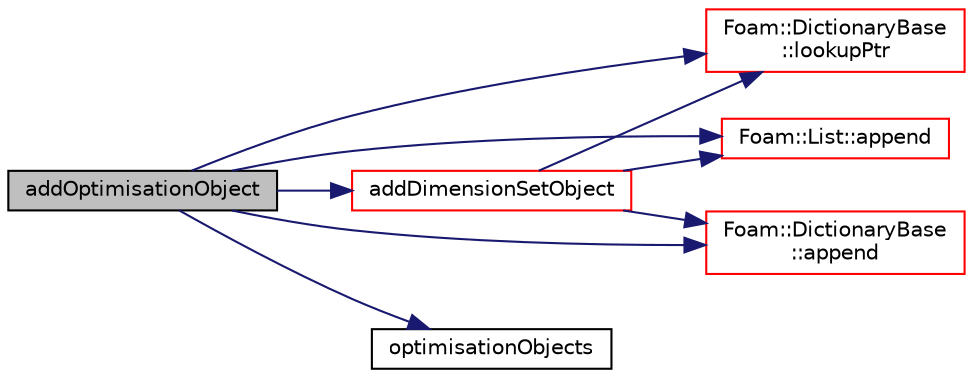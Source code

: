 digraph "addOptimisationObject"
{
  bgcolor="transparent";
  edge [fontname="Helvetica",fontsize="10",labelfontname="Helvetica",labelfontsize="10"];
  node [fontname="Helvetica",fontsize="10",shape=record];
  rankdir="LR";
  Node1 [label="addOptimisationObject",height=0.2,width=0.4,color="black", fillcolor="grey75", style="filled", fontcolor="black"];
  Node1 -> Node2 [color="midnightblue",fontsize="10",style="solid",fontname="Helvetica"];
  Node2 [label="addDimensionSetObject",height=0.2,width=0.4,color="red",URL="$a10998.html#adb0730a701b776bca83bf4dd31461c65",tooltip="Register DimensionSets read/write object. "];
  Node2 -> Node3 [color="midnightblue",fontsize="10",style="solid",fontname="Helvetica"];
  Node3 [label="Foam::DictionaryBase\l::lookupPtr",height=0.2,width=0.4,color="red",URL="$a00531.html#ae30f6a105eb255b4a501298f2114327d",tooltip="Find and return an entry if present, otherwise return NULL. "];
  Node2 -> Node4 [color="midnightblue",fontsize="10",style="solid",fontname="Helvetica"];
  Node4 [label="Foam::List::append",height=0.2,width=0.4,color="red",URL="$a01390.html#a399dd2bf0d9a32016717dc90126f016b",tooltip="Append an element at the end of the list. "];
  Node2 -> Node5 [color="midnightblue",fontsize="10",style="solid",fontname="Helvetica"];
  Node5 [label="Foam::DictionaryBase\l::append",height=0.2,width=0.4,color="red",URL="$a00531.html#a7d32913c049313f63764cfcad36f372e",tooltip="Add at tail of dictionary. "];
  Node1 -> Node5 [color="midnightblue",fontsize="10",style="solid",fontname="Helvetica"];
  Node1 -> Node4 [color="midnightblue",fontsize="10",style="solid",fontname="Helvetica"];
  Node1 -> Node3 [color="midnightblue",fontsize="10",style="solid",fontname="Helvetica"];
  Node1 -> Node6 [color="midnightblue",fontsize="10",style="solid",fontname="Helvetica"];
  Node6 [label="optimisationObjects",height=0.2,width=0.4,color="black",URL="$a10998.html#aaba13b05db0626547ed9290d3e608f83",tooltip="Get access to registered optimisation switch objects. "];
}
